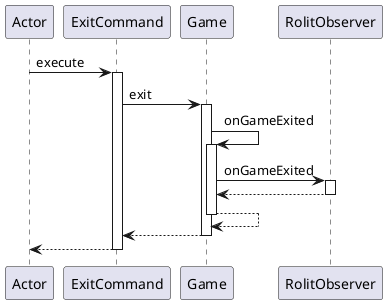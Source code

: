 @startuml
participant Actor
Actor -> ExitCommand : execute
activate ExitCommand
ExitCommand -> Game : exit
activate Game
Game -> Game : onGameExited
activate Game
Game -> RolitObserver : onGameExited
activate RolitObserver
RolitObserver --> Game
deactivate RolitObserver
Game --> Game
deactivate Game
Game --> ExitCommand
deactivate Game
return
@enduml